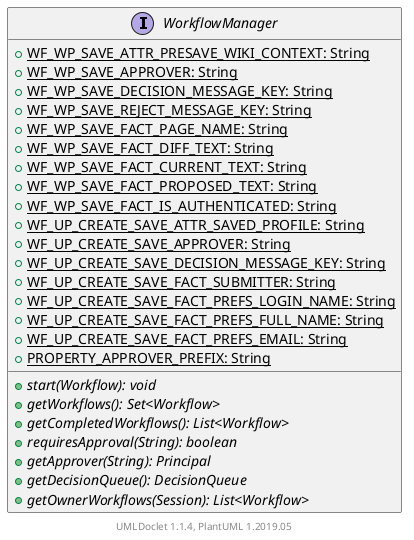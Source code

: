 @startuml

    interface WorkflowManager [[WorkflowManager.html]] {
        {static} +WF_WP_SAVE_ATTR_PRESAVE_WIKI_CONTEXT: String
        {static} +WF_WP_SAVE_APPROVER: String
        {static} +WF_WP_SAVE_DECISION_MESSAGE_KEY: String
        {static} +WF_WP_SAVE_REJECT_MESSAGE_KEY: String
        {static} +WF_WP_SAVE_FACT_PAGE_NAME: String
        {static} +WF_WP_SAVE_FACT_DIFF_TEXT: String
        {static} +WF_WP_SAVE_FACT_CURRENT_TEXT: String
        {static} +WF_WP_SAVE_FACT_PROPOSED_TEXT: String
        {static} +WF_WP_SAVE_FACT_IS_AUTHENTICATED: String
        {static} +WF_UP_CREATE_SAVE_ATTR_SAVED_PROFILE: String
        {static} +WF_UP_CREATE_SAVE_APPROVER: String
        {static} +WF_UP_CREATE_SAVE_DECISION_MESSAGE_KEY: String
        {static} +WF_UP_CREATE_SAVE_FACT_SUBMITTER: String
        {static} +WF_UP_CREATE_SAVE_FACT_PREFS_LOGIN_NAME: String
        {static} +WF_UP_CREATE_SAVE_FACT_PREFS_FULL_NAME: String
        {static} +WF_UP_CREATE_SAVE_FACT_PREFS_EMAIL: String
        {static} +PROPERTY_APPROVER_PREFIX: String
        {abstract} +start(Workflow): void
        {abstract} +getWorkflows(): Set<Workflow>
        {abstract} +getCompletedWorkflows(): List<Workflow>
        {abstract} +requiresApproval(String): boolean
        {abstract} +getApprover(String): Principal
        {abstract} +getDecisionQueue(): DecisionQueue
        {abstract} +getOwnerWorkflows(Session): List<Workflow>
    }


    center footer UMLDoclet 1.1.4, PlantUML 1.2019.05
@enduml
